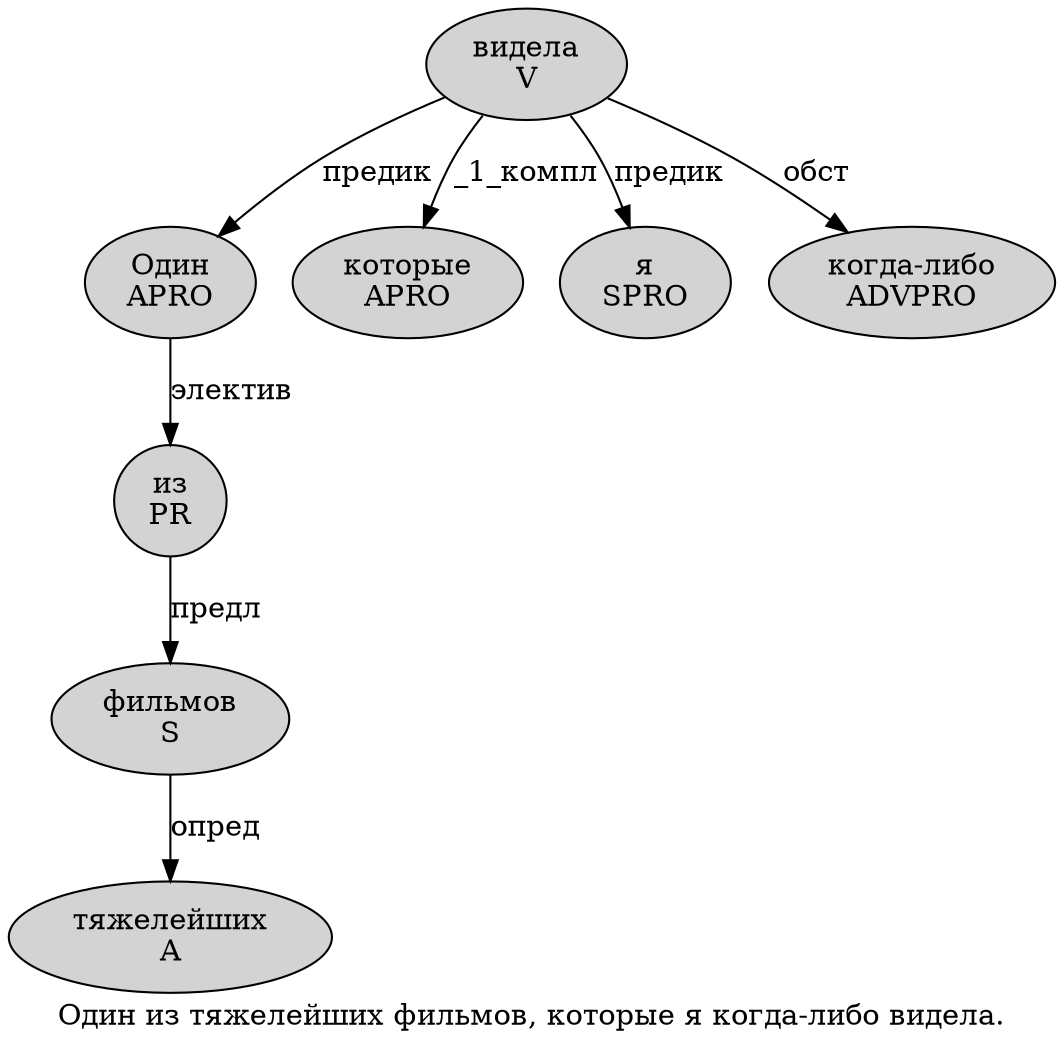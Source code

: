 digraph SENTENCE_1924 {
	graph [label="Один из тяжелейших фильмов, которые я когда-либо видела."]
	node [style=filled]
		0 [label="Один
APRO" color="" fillcolor=lightgray penwidth=1 shape=ellipse]
		1 [label="из
PR" color="" fillcolor=lightgray penwidth=1 shape=ellipse]
		2 [label="тяжелейших
A" color="" fillcolor=lightgray penwidth=1 shape=ellipse]
		3 [label="фильмов
S" color="" fillcolor=lightgray penwidth=1 shape=ellipse]
		5 [label="которые
APRO" color="" fillcolor=lightgray penwidth=1 shape=ellipse]
		6 [label="я
SPRO" color="" fillcolor=lightgray penwidth=1 shape=ellipse]
		7 [label="когда-либо
ADVPRO" color="" fillcolor=lightgray penwidth=1 shape=ellipse]
		8 [label="видела
V" color="" fillcolor=lightgray penwidth=1 shape=ellipse]
			0 -> 1 [label="электив"]
			8 -> 0 [label="предик"]
			8 -> 5 [label="_1_компл"]
			8 -> 6 [label="предик"]
			8 -> 7 [label="обст"]
			1 -> 3 [label="предл"]
			3 -> 2 [label="опред"]
}